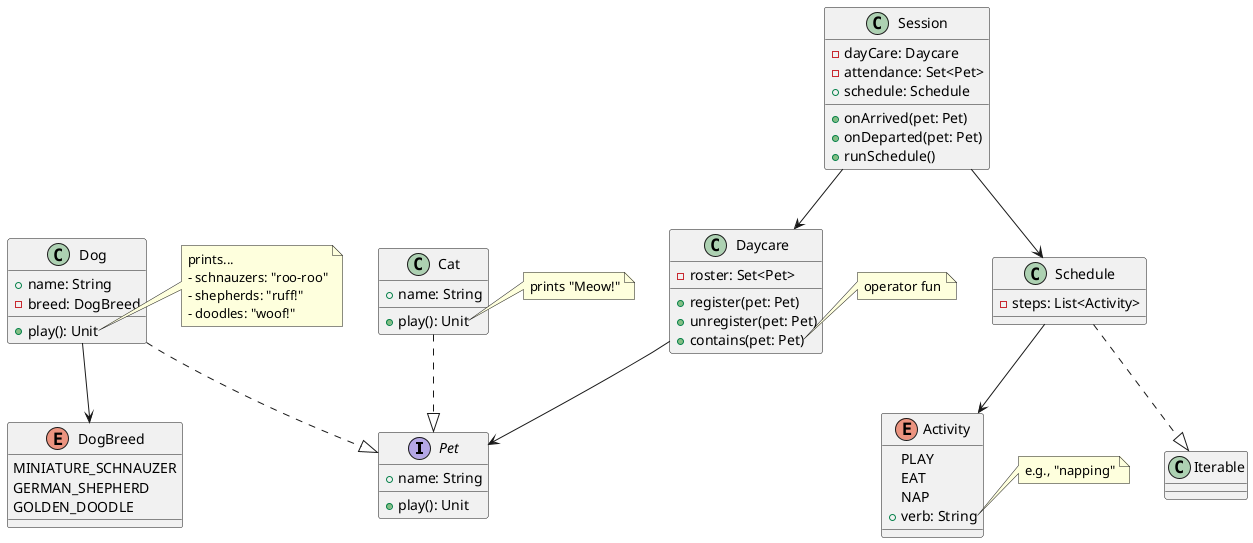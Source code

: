 @startuml
together {
    interface Pet {
      + name: String
      + play(): Unit
    }

    class Dog {
      + name: String
      - breed: DogBreed
      + play(): Unit
    }
    note right of Dog::play
      prints...
      - schnauzers: "roo-roo"
      - shepherds: "ruff!"
      - doodles: "woof!"
    end note

    enum DogBreed {
      MINIATURE_SCHNAUZER
      GERMAN_SHEPHERD
      GOLDEN_DOODLE
    }

    class Cat {
      + name: String
      + play(): Unit
    }
    note right of Cat::play
      prints "Meow!"
    end note
}

class Daycare {
  - roster: Set<Pet>
  + register(pet: Pet)
  + unregister(pet: Pet)
  + contains(pet: Pet)
}
note right of Daycare::contains
  operator fun
end note

enum Activity {
  PLAY
  EAT
  NAP
  + verb: String
}
note right of Activity::verb
  e.g., "napping"
end note

class Schedule {
  - steps: List<Activity>
}

class Session {
  - dayCare: Daycare
  - attendance: Set<Pet>
  + schedule: Schedule
  + onArrived(pet: Pet)
  + onDeparted(pet: Pet)
  + runSchedule()
}

Dog ..|> Pet
Cat ..|> Pet
Dog --> DogBreed
Daycare --> Pet
Schedule --> Activity
Schedule ..|> Iterable
Session --> Daycare
Session --> Schedule
@enduml
